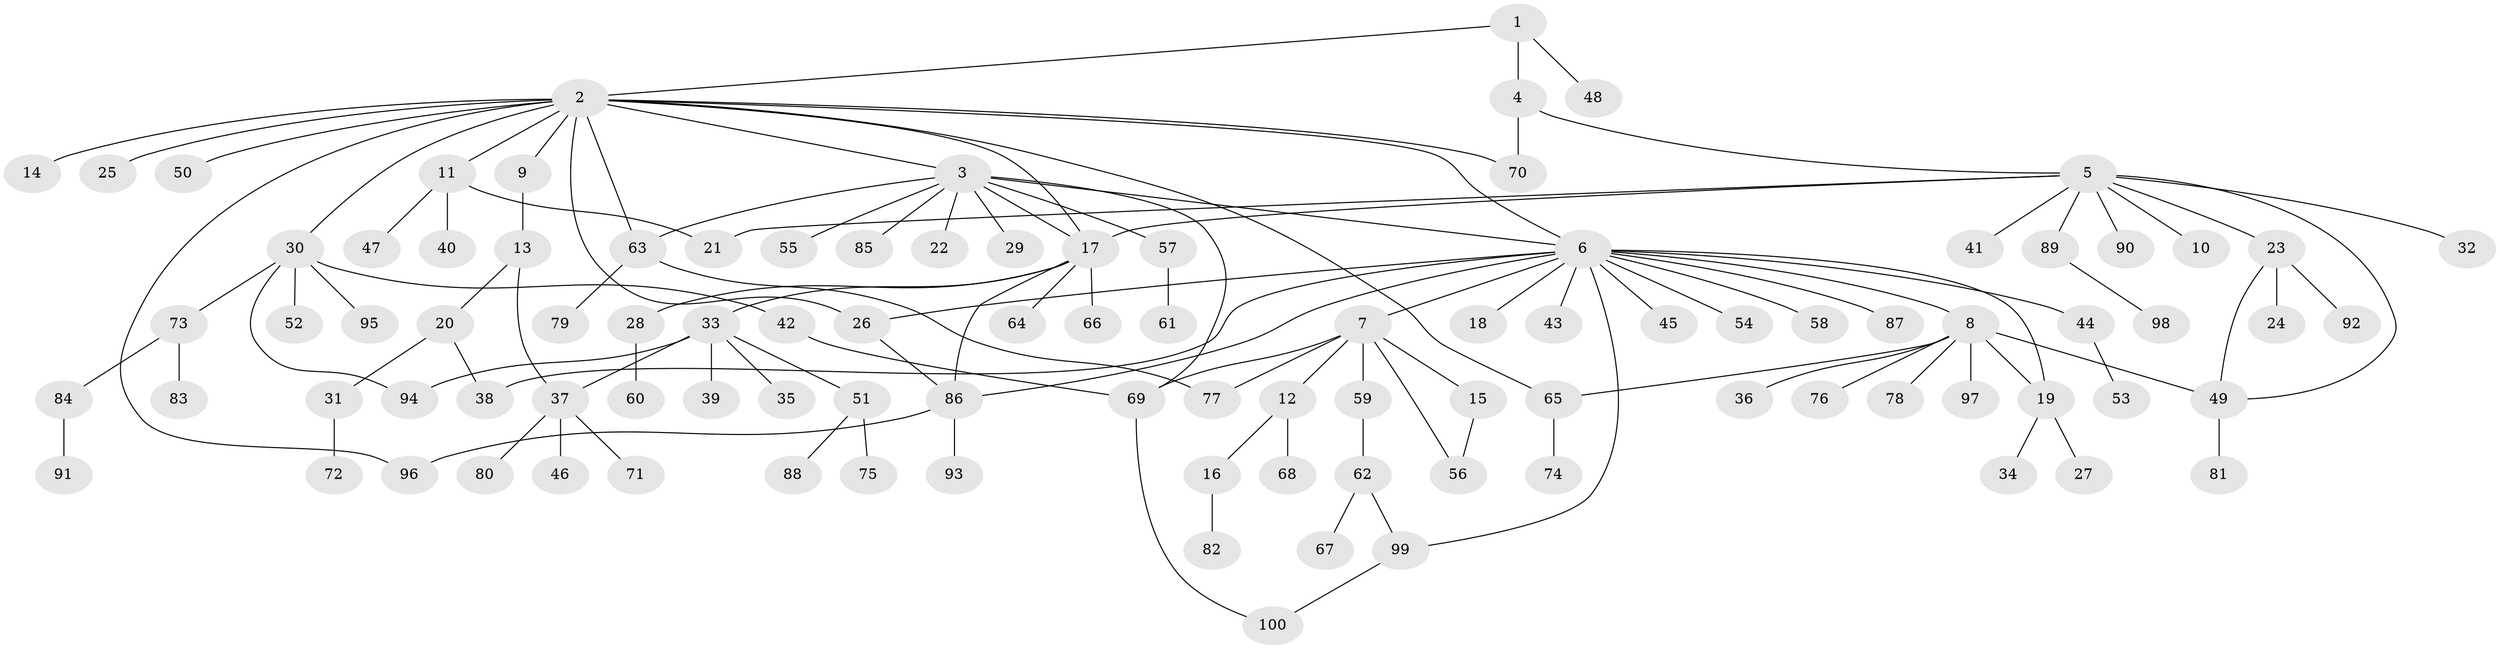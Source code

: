 // Generated by graph-tools (version 1.1) at 2025/38/02/21/25 10:38:54]
// undirected, 100 vertices, 122 edges
graph export_dot {
graph [start="1"]
  node [color=gray90,style=filled];
  1;
  2;
  3;
  4;
  5;
  6;
  7;
  8;
  9;
  10;
  11;
  12;
  13;
  14;
  15;
  16;
  17;
  18;
  19;
  20;
  21;
  22;
  23;
  24;
  25;
  26;
  27;
  28;
  29;
  30;
  31;
  32;
  33;
  34;
  35;
  36;
  37;
  38;
  39;
  40;
  41;
  42;
  43;
  44;
  45;
  46;
  47;
  48;
  49;
  50;
  51;
  52;
  53;
  54;
  55;
  56;
  57;
  58;
  59;
  60;
  61;
  62;
  63;
  64;
  65;
  66;
  67;
  68;
  69;
  70;
  71;
  72;
  73;
  74;
  75;
  76;
  77;
  78;
  79;
  80;
  81;
  82;
  83;
  84;
  85;
  86;
  87;
  88;
  89;
  90;
  91;
  92;
  93;
  94;
  95;
  96;
  97;
  98;
  99;
  100;
  1 -- 2;
  1 -- 4;
  1 -- 48;
  2 -- 3;
  2 -- 6;
  2 -- 9;
  2 -- 11;
  2 -- 14;
  2 -- 17;
  2 -- 25;
  2 -- 26;
  2 -- 30;
  2 -- 50;
  2 -- 63;
  2 -- 65;
  2 -- 70;
  2 -- 96;
  3 -- 6;
  3 -- 17;
  3 -- 22;
  3 -- 29;
  3 -- 55;
  3 -- 57;
  3 -- 63;
  3 -- 69;
  3 -- 85;
  4 -- 5;
  4 -- 70;
  5 -- 10;
  5 -- 17;
  5 -- 21;
  5 -- 23;
  5 -- 32;
  5 -- 41;
  5 -- 49;
  5 -- 89;
  5 -- 90;
  6 -- 7;
  6 -- 8;
  6 -- 18;
  6 -- 19;
  6 -- 26;
  6 -- 38;
  6 -- 43;
  6 -- 44;
  6 -- 45;
  6 -- 54;
  6 -- 58;
  6 -- 86;
  6 -- 87;
  6 -- 99;
  7 -- 12;
  7 -- 15;
  7 -- 56;
  7 -- 59;
  7 -- 69;
  7 -- 77;
  8 -- 19;
  8 -- 36;
  8 -- 49;
  8 -- 65;
  8 -- 76;
  8 -- 78;
  8 -- 97;
  9 -- 13;
  11 -- 21;
  11 -- 40;
  11 -- 47;
  12 -- 16;
  12 -- 68;
  13 -- 20;
  13 -- 37;
  15 -- 56;
  16 -- 82;
  17 -- 28;
  17 -- 33;
  17 -- 64;
  17 -- 66;
  17 -- 86;
  19 -- 27;
  19 -- 34;
  20 -- 31;
  20 -- 38;
  23 -- 24;
  23 -- 49;
  23 -- 92;
  26 -- 86;
  28 -- 60;
  30 -- 42;
  30 -- 52;
  30 -- 73;
  30 -- 94;
  30 -- 95;
  31 -- 72;
  33 -- 35;
  33 -- 37;
  33 -- 39;
  33 -- 51;
  33 -- 94;
  37 -- 46;
  37 -- 71;
  37 -- 80;
  42 -- 69;
  44 -- 53;
  49 -- 81;
  51 -- 75;
  51 -- 88;
  57 -- 61;
  59 -- 62;
  62 -- 67;
  62 -- 99;
  63 -- 77;
  63 -- 79;
  65 -- 74;
  69 -- 100;
  73 -- 83;
  73 -- 84;
  84 -- 91;
  86 -- 93;
  86 -- 96;
  89 -- 98;
  99 -- 100;
}
